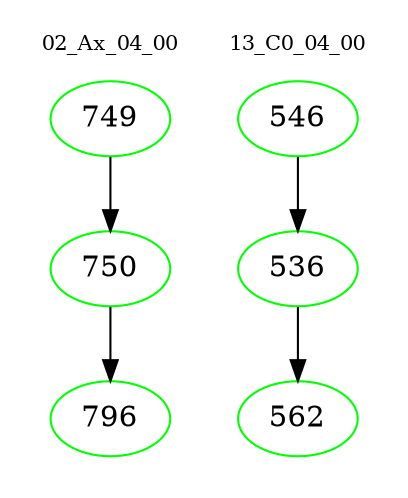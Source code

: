 digraph{
subgraph cluster_0 {
color = white
label = "02_Ax_04_00";
fontsize=10;
T0_749 [label="749", color="green"]
T0_749 -> T0_750 [color="black"]
T0_750 [label="750", color="green"]
T0_750 -> T0_796 [color="black"]
T0_796 [label="796", color="green"]
}
subgraph cluster_1 {
color = white
label = "13_C0_04_00";
fontsize=10;
T1_546 [label="546", color="green"]
T1_546 -> T1_536 [color="black"]
T1_536 [label="536", color="green"]
T1_536 -> T1_562 [color="black"]
T1_562 [label="562", color="green"]
}
}
